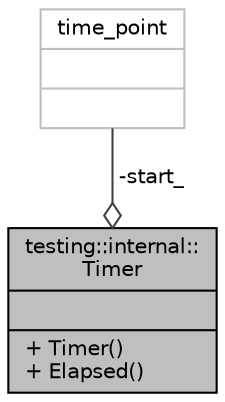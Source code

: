digraph "testing::internal::Timer"
{
 // LATEX_PDF_SIZE
  bgcolor="transparent";
  edge [fontname="Helvetica",fontsize="10",labelfontname="Helvetica",labelfontsize="10"];
  node [fontname="Helvetica",fontsize="10",shape=record];
  Node1 [label="{testing::internal::\lTimer\n||+ Timer()\l+ Elapsed()\l}",height=0.2,width=0.4,color="black", fillcolor="grey75", style="filled", fontcolor="black",tooltip=" "];
  Node2 -> Node1 [color="grey25",fontsize="10",style="solid",label=" -start_" ,arrowhead="odiamond",fontname="Helvetica"];
  Node2 [label="{time_point\n||}",height=0.2,width=0.4,color="grey75",tooltip=" "];
}
